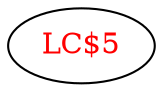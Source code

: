 digraph dependencyGraph {
 concentrate=true;
 ranksep="2.0";
 rankdir="LR"; 
 splines="ortho";
"LC$5" [fontcolor="red"];
}